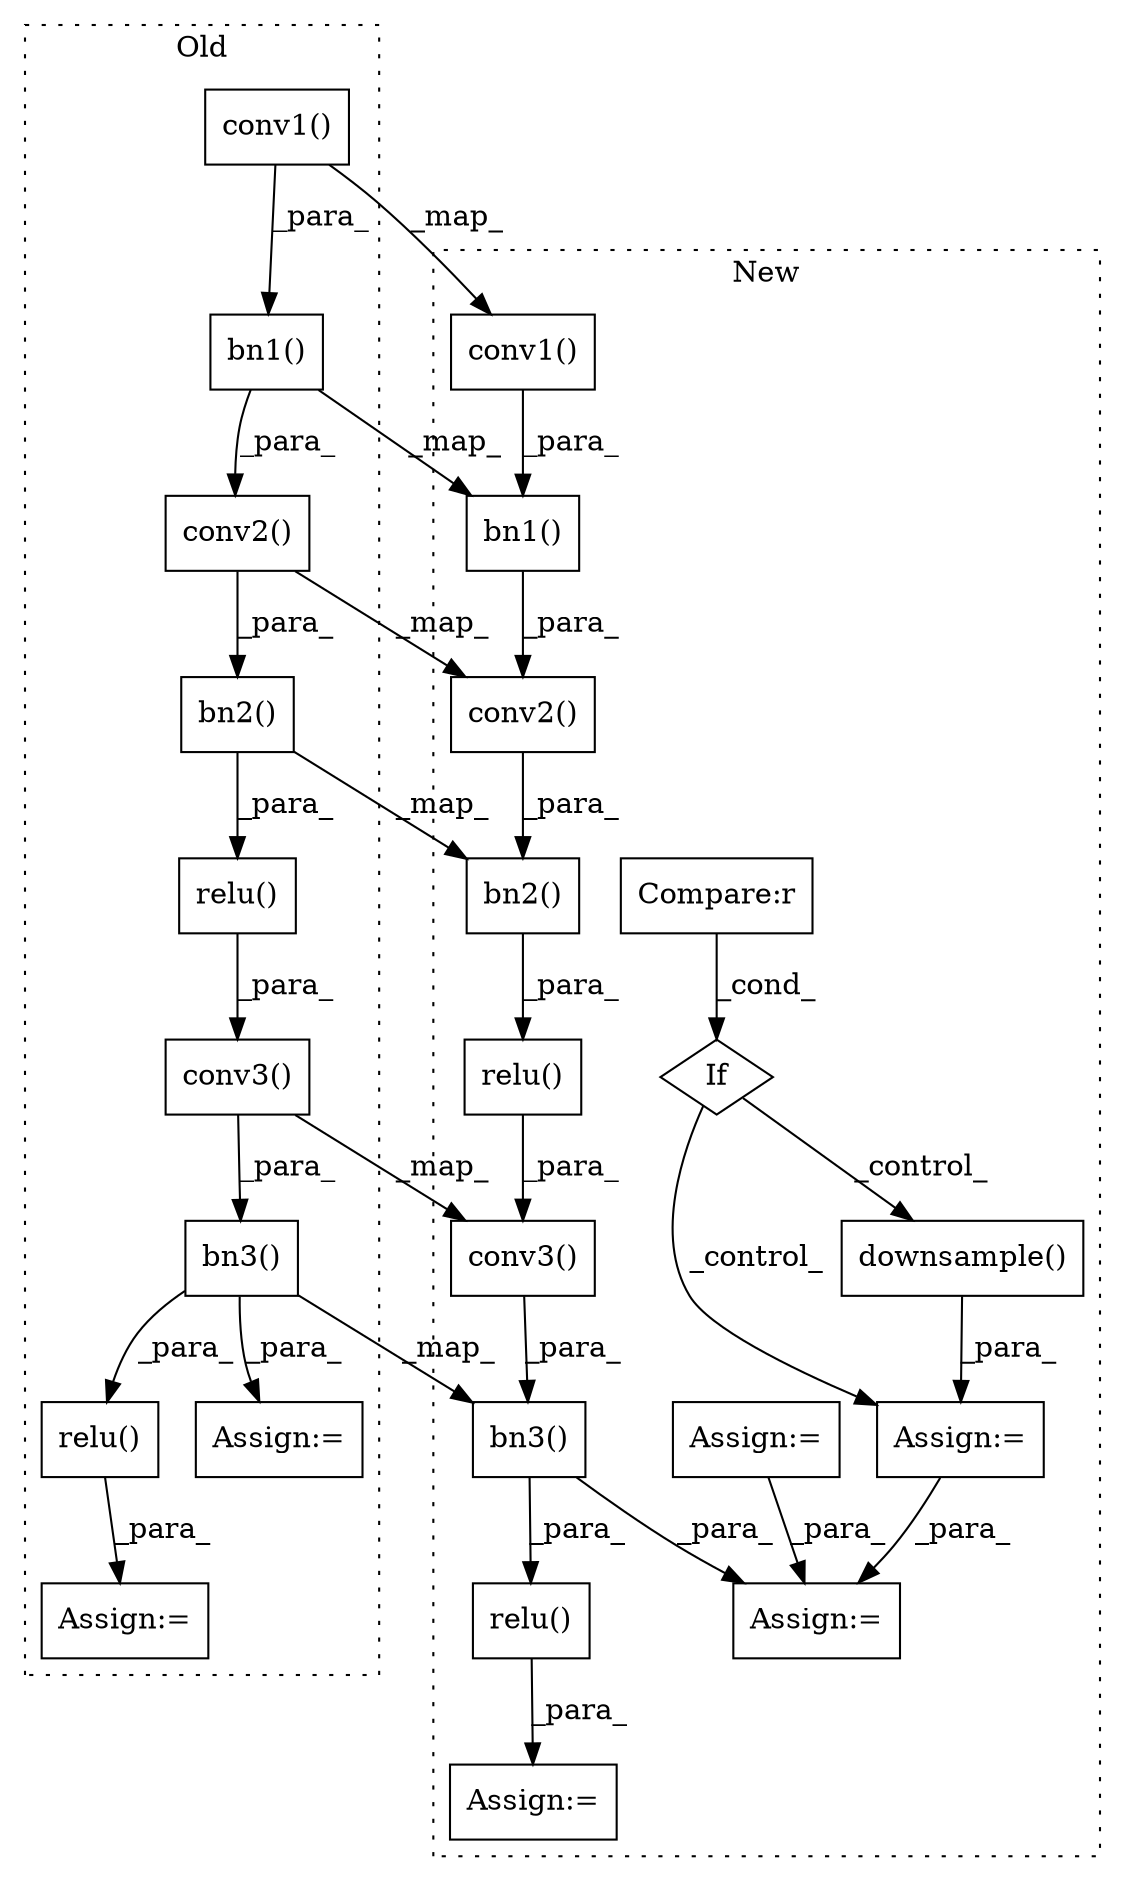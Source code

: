 digraph G {
subgraph cluster0 {
1 [label="bn3()" a="75" s="2425,2449" l="9,1" shape="box"];
4 [label="conv3()" a="75" s="2434,2448" l="11,1" shape="box"];
6 [label="bn2()" a="75" s="2384,2408" l="9,1" shape="box"];
8 [label="relu()" a="75" s="2377,2409" l="7,1" shape="box"];
10 [label="conv1()" a="75" s="2347,2359" l="11,1" shape="box"];
11 [label="relu()" a="75" s="2497,2507" l="7,1" shape="box"];
13 [label="conv2()" a="75" s="2393,2407" l="11,1" shape="box"];
15 [label="bn1()" a="75" s="2338,2360" l="9,1" shape="box"];
17 [label="Assign:=" a="68" s="2494" l="3" shape="box"];
19 [label="Assign:=" a="68" s="2462" l="4" shape="box"];
label = "Old";
style="dotted";
}
subgraph cluster1 {
2 [label="bn3()" a="75" s="3194,3206" l="9,1" shape="box"];
3 [label="conv3()" a="75" s="3164,3178" l="11,1" shape="box"];
5 [label="relu()" a="75" s="3330,3343" l="10,1" shape="box"];
7 [label="bn2()" a="75" s="3106,3118" l="9,1" shape="box"];
9 [label="conv1()" a="75" s="2990,3002" l="11,1" shape="box"];
12 [label="conv2()" a="75" s="3076,3090" l="11,1" shape="box"];
14 [label="bn1()" a="75" s="3018,3030" l="9,1" shape="box"];
16 [label="Assign:=" a="68" s="3327" l="3" shape="box"];
18 [label="Assign:=" a="68" s="3303" l="4" shape="box"];
20 [label="Assign:=" a="68" s="3269" l="3" shape="box"];
21 [label="If" a="96" s="3217,3247" l="3,14" shape="diamond"];
22 [label="Compare:r" a="40" s="3220" l="27" shape="box"];
23 [label="downsample()" a="75" s="3272,3289" l="16,1" shape="box"];
24 [label="relu()" a="75" s="3134,3147" l="10,1" shape="box"];
25 [label="Assign:=" a="68" s="2970" l="3" shape="box"];
label = "New";
style="dotted";
}
1 -> 19 [label="_para_"];
1 -> 2 [label="_map_"];
1 -> 11 [label="_para_"];
2 -> 18 [label="_para_"];
2 -> 5 [label="_para_"];
3 -> 2 [label="_para_"];
4 -> 3 [label="_map_"];
4 -> 1 [label="_para_"];
5 -> 16 [label="_para_"];
6 -> 7 [label="_map_"];
6 -> 8 [label="_para_"];
7 -> 24 [label="_para_"];
8 -> 4 [label="_para_"];
9 -> 14 [label="_para_"];
10 -> 15 [label="_para_"];
10 -> 9 [label="_map_"];
11 -> 17 [label="_para_"];
12 -> 7 [label="_para_"];
13 -> 6 [label="_para_"];
13 -> 12 [label="_map_"];
14 -> 12 [label="_para_"];
15 -> 14 [label="_map_"];
15 -> 13 [label="_para_"];
20 -> 18 [label="_para_"];
21 -> 20 [label="_control_"];
21 -> 23 [label="_control_"];
22 -> 21 [label="_cond_"];
23 -> 20 [label="_para_"];
24 -> 3 [label="_para_"];
25 -> 18 [label="_para_"];
}
